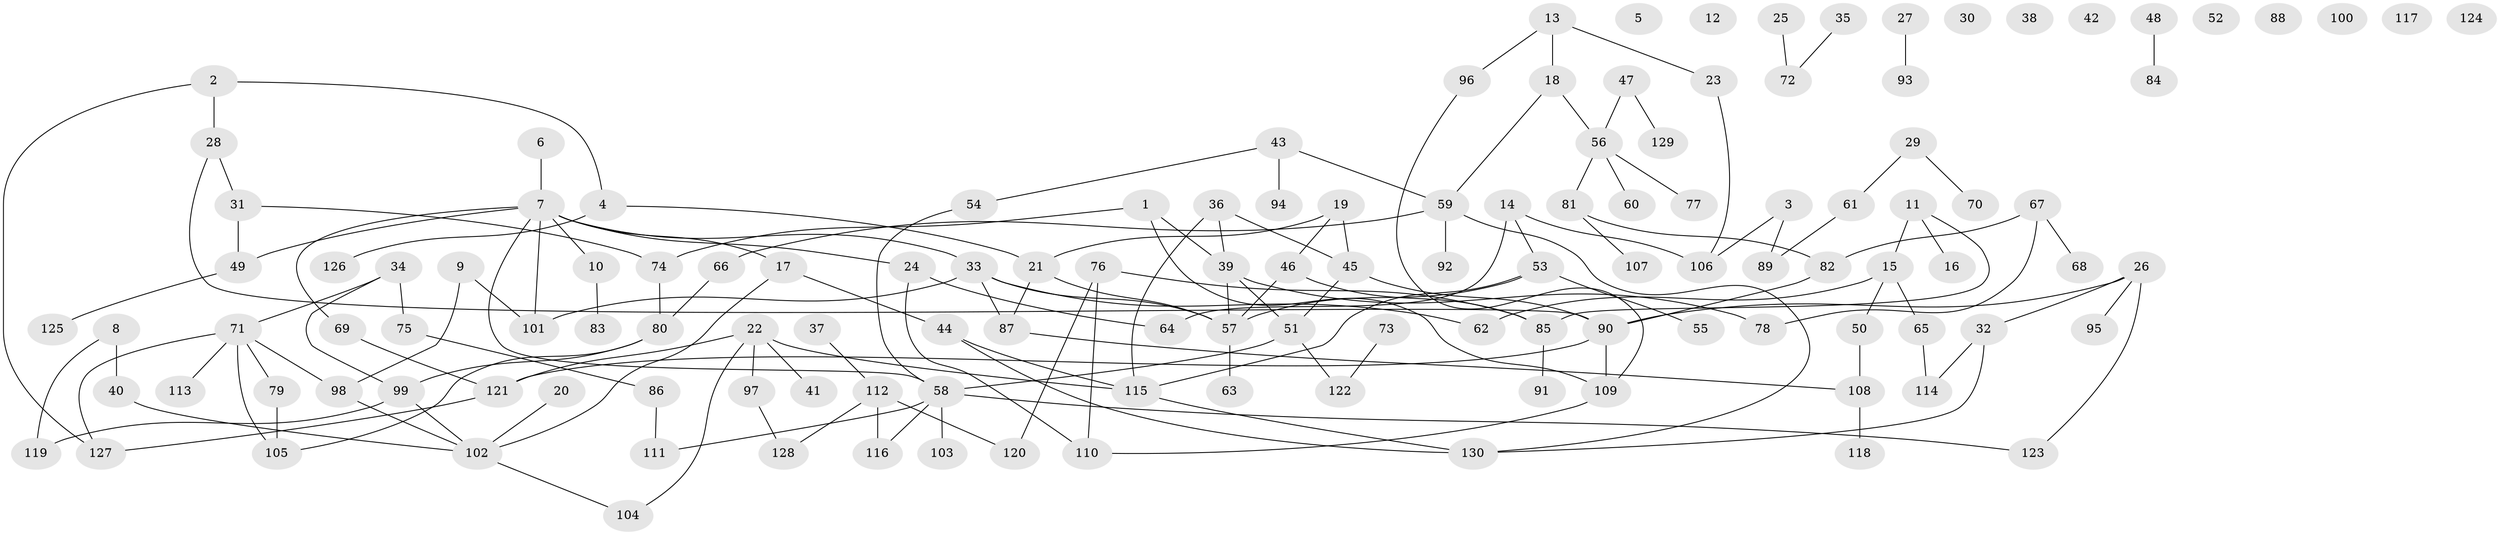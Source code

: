 // coarse degree distribution, {4: 0.04395604395604396, 3: 0.16483516483516483, 5: 0.07692307692307693, 0: 0.10989010989010989, 13: 0.01098901098901099, 2: 0.26373626373626374, 8: 0.01098901098901099, 1: 0.25274725274725274, 6: 0.054945054945054944, 12: 0.01098901098901099}
// Generated by graph-tools (version 1.1) at 2025/16/03/04/25 18:16:33]
// undirected, 130 vertices, 157 edges
graph export_dot {
graph [start="1"]
  node [color=gray90,style=filled];
  1;
  2;
  3;
  4;
  5;
  6;
  7;
  8;
  9;
  10;
  11;
  12;
  13;
  14;
  15;
  16;
  17;
  18;
  19;
  20;
  21;
  22;
  23;
  24;
  25;
  26;
  27;
  28;
  29;
  30;
  31;
  32;
  33;
  34;
  35;
  36;
  37;
  38;
  39;
  40;
  41;
  42;
  43;
  44;
  45;
  46;
  47;
  48;
  49;
  50;
  51;
  52;
  53;
  54;
  55;
  56;
  57;
  58;
  59;
  60;
  61;
  62;
  63;
  64;
  65;
  66;
  67;
  68;
  69;
  70;
  71;
  72;
  73;
  74;
  75;
  76;
  77;
  78;
  79;
  80;
  81;
  82;
  83;
  84;
  85;
  86;
  87;
  88;
  89;
  90;
  91;
  92;
  93;
  94;
  95;
  96;
  97;
  98;
  99;
  100;
  101;
  102;
  103;
  104;
  105;
  106;
  107;
  108;
  109;
  110;
  111;
  112;
  113;
  114;
  115;
  116;
  117;
  118;
  119;
  120;
  121;
  122;
  123;
  124;
  125;
  126;
  127;
  128;
  129;
  130;
  1 -- 39;
  1 -- 74;
  1 -- 109;
  2 -- 4;
  2 -- 28;
  2 -- 127;
  3 -- 89;
  3 -- 106;
  4 -- 21;
  4 -- 126;
  6 -- 7;
  7 -- 10;
  7 -- 17;
  7 -- 24;
  7 -- 33;
  7 -- 49;
  7 -- 58;
  7 -- 69;
  7 -- 101;
  8 -- 40;
  8 -- 119;
  9 -- 98;
  9 -- 101;
  10 -- 83;
  11 -- 15;
  11 -- 16;
  11 -- 85;
  13 -- 18;
  13 -- 23;
  13 -- 96;
  14 -- 53;
  14 -- 64;
  14 -- 106;
  15 -- 50;
  15 -- 62;
  15 -- 65;
  17 -- 44;
  17 -- 102;
  18 -- 56;
  18 -- 59;
  19 -- 21;
  19 -- 45;
  19 -- 46;
  20 -- 102;
  21 -- 57;
  21 -- 87;
  22 -- 41;
  22 -- 97;
  22 -- 104;
  22 -- 115;
  22 -- 121;
  23 -- 106;
  24 -- 64;
  24 -- 110;
  25 -- 72;
  26 -- 32;
  26 -- 90;
  26 -- 95;
  26 -- 123;
  27 -- 93;
  28 -- 31;
  28 -- 90;
  29 -- 61;
  29 -- 70;
  31 -- 49;
  31 -- 74;
  32 -- 114;
  32 -- 130;
  33 -- 57;
  33 -- 62;
  33 -- 87;
  33 -- 101;
  34 -- 71;
  34 -- 75;
  34 -- 99;
  35 -- 72;
  36 -- 39;
  36 -- 45;
  36 -- 115;
  37 -- 112;
  39 -- 51;
  39 -- 57;
  39 -- 78;
  40 -- 102;
  43 -- 54;
  43 -- 59;
  43 -- 94;
  44 -- 115;
  44 -- 130;
  45 -- 51;
  45 -- 90;
  46 -- 57;
  46 -- 85;
  47 -- 56;
  47 -- 129;
  48 -- 84;
  49 -- 125;
  50 -- 108;
  51 -- 58;
  51 -- 122;
  53 -- 55;
  53 -- 57;
  53 -- 115;
  54 -- 58;
  56 -- 60;
  56 -- 77;
  56 -- 81;
  57 -- 63;
  58 -- 103;
  58 -- 111;
  58 -- 116;
  58 -- 123;
  59 -- 66;
  59 -- 92;
  59 -- 130;
  61 -- 89;
  65 -- 114;
  66 -- 80;
  67 -- 68;
  67 -- 78;
  67 -- 82;
  69 -- 121;
  71 -- 79;
  71 -- 98;
  71 -- 105;
  71 -- 113;
  71 -- 127;
  73 -- 122;
  74 -- 80;
  75 -- 86;
  76 -- 85;
  76 -- 110;
  76 -- 120;
  79 -- 105;
  80 -- 99;
  80 -- 105;
  81 -- 82;
  81 -- 107;
  82 -- 90;
  85 -- 91;
  86 -- 111;
  87 -- 108;
  90 -- 109;
  90 -- 121;
  96 -- 109;
  97 -- 128;
  98 -- 102;
  99 -- 102;
  99 -- 119;
  102 -- 104;
  108 -- 118;
  109 -- 110;
  112 -- 116;
  112 -- 120;
  112 -- 128;
  115 -- 130;
  121 -- 127;
}
